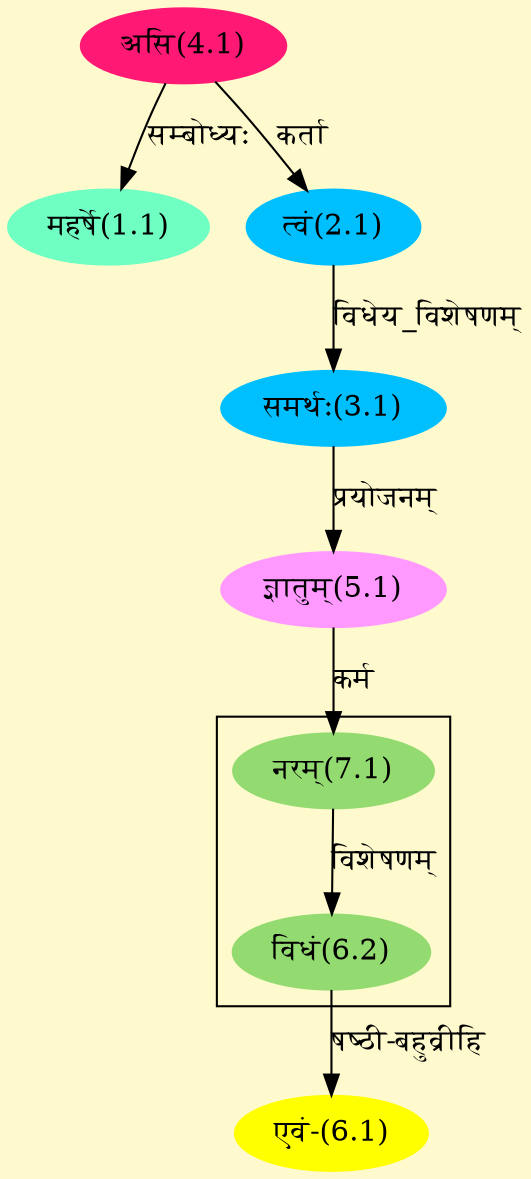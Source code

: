 digraph G{
rankdir=BT;
 compound=true;
 bgcolor="lemonchiffon1";

subgraph cluster_1{
Node6_2 [style=filled, color="#93DB70" label = "विधं(6.2)"]
Node7_1 [style=filled, color="#93DB70" label = "नरम्(7.1)"]

}
Node1_1 [style=filled, color="#6FFFC3" label = "महर्षे(1.1)"]
Node4_1 [style=filled, color="#FF1975" label = "असि(4.1)"]
Node2_1 [style=filled, color="#00BFFF" label = "त्वं(2.1)"]
Node3_1 [style=filled, color="#00BFFF" label = "समर्थः(3.1)"]
Node [style=filled, color="" label = "()"]
Node5_1 [style=filled, color="#FF99FF" label = "ज्ञातुम्(5.1)"]
Node6_1 [style=filled, color="#FFFF00" label = "एवं-(6.1)"]
Node6_2 [style=filled, color="#93DB70" label = "विधं(6.2)"]
Node7_1 [style=filled, color="#93DB70" label = "नरम्(7.1)"]
/* Start of Relations section */

Node1_1 -> Node4_1 [  label="सम्बोध्यः"  dir="back" ]
Node2_1 -> Node4_1 [  label="कर्ता"  dir="back" ]
Node3_1 -> Node2_1 [  label="विधेय_विशेषणम्"  dir="back" ]
Node5_1 -> Node3_1 [  label="प्रयोजनम्"  dir="back" ]
Node6_1 -> Node6_2 [  label="षष्ठी-बहुव्रीहि"  dir="back" ]
Node6_2 -> Node7_1 [  label="विशेषणम्"  dir="back" ]
Node7_1 -> Node5_1 [  label="कर्म"  dir="back" ]
}
